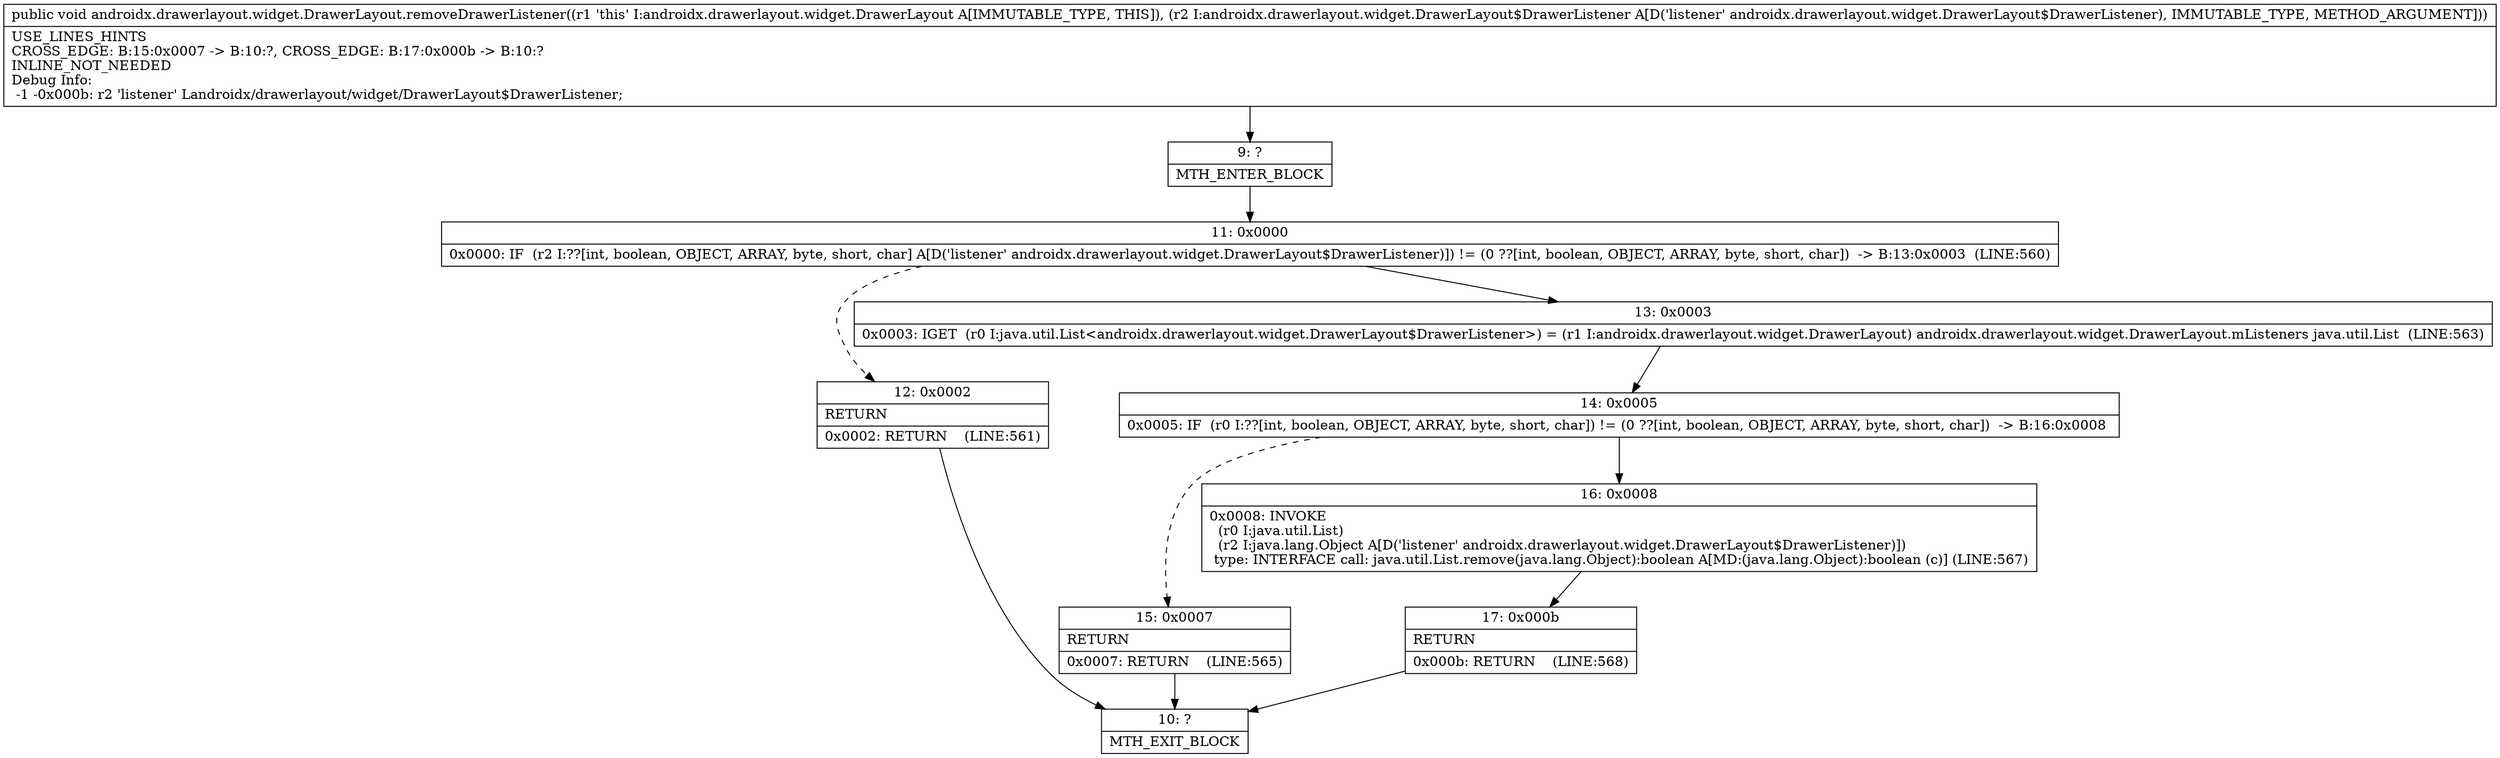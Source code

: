 digraph "CFG forandroidx.drawerlayout.widget.DrawerLayout.removeDrawerListener(Landroidx\/drawerlayout\/widget\/DrawerLayout$DrawerListener;)V" {
Node_9 [shape=record,label="{9\:\ ?|MTH_ENTER_BLOCK\l}"];
Node_11 [shape=record,label="{11\:\ 0x0000|0x0000: IF  (r2 I:??[int, boolean, OBJECT, ARRAY, byte, short, char] A[D('listener' androidx.drawerlayout.widget.DrawerLayout$DrawerListener)]) != (0 ??[int, boolean, OBJECT, ARRAY, byte, short, char])  \-\> B:13:0x0003  (LINE:560)\l}"];
Node_12 [shape=record,label="{12\:\ 0x0002|RETURN\l|0x0002: RETURN    (LINE:561)\l}"];
Node_10 [shape=record,label="{10\:\ ?|MTH_EXIT_BLOCK\l}"];
Node_13 [shape=record,label="{13\:\ 0x0003|0x0003: IGET  (r0 I:java.util.List\<androidx.drawerlayout.widget.DrawerLayout$DrawerListener\>) = (r1 I:androidx.drawerlayout.widget.DrawerLayout) androidx.drawerlayout.widget.DrawerLayout.mListeners java.util.List  (LINE:563)\l}"];
Node_14 [shape=record,label="{14\:\ 0x0005|0x0005: IF  (r0 I:??[int, boolean, OBJECT, ARRAY, byte, short, char]) != (0 ??[int, boolean, OBJECT, ARRAY, byte, short, char])  \-\> B:16:0x0008 \l}"];
Node_15 [shape=record,label="{15\:\ 0x0007|RETURN\l|0x0007: RETURN    (LINE:565)\l}"];
Node_16 [shape=record,label="{16\:\ 0x0008|0x0008: INVOKE  \l  (r0 I:java.util.List)\l  (r2 I:java.lang.Object A[D('listener' androidx.drawerlayout.widget.DrawerLayout$DrawerListener)])\l type: INTERFACE call: java.util.List.remove(java.lang.Object):boolean A[MD:(java.lang.Object):boolean (c)] (LINE:567)\l}"];
Node_17 [shape=record,label="{17\:\ 0x000b|RETURN\l|0x000b: RETURN    (LINE:568)\l}"];
MethodNode[shape=record,label="{public void androidx.drawerlayout.widget.DrawerLayout.removeDrawerListener((r1 'this' I:androidx.drawerlayout.widget.DrawerLayout A[IMMUTABLE_TYPE, THIS]), (r2 I:androidx.drawerlayout.widget.DrawerLayout$DrawerListener A[D('listener' androidx.drawerlayout.widget.DrawerLayout$DrawerListener), IMMUTABLE_TYPE, METHOD_ARGUMENT]))  | USE_LINES_HINTS\lCROSS_EDGE: B:15:0x0007 \-\> B:10:?, CROSS_EDGE: B:17:0x000b \-\> B:10:?\lINLINE_NOT_NEEDED\lDebug Info:\l  \-1 \-0x000b: r2 'listener' Landroidx\/drawerlayout\/widget\/DrawerLayout$DrawerListener;\l}"];
MethodNode -> Node_9;Node_9 -> Node_11;
Node_11 -> Node_12[style=dashed];
Node_11 -> Node_13;
Node_12 -> Node_10;
Node_13 -> Node_14;
Node_14 -> Node_15[style=dashed];
Node_14 -> Node_16;
Node_15 -> Node_10;
Node_16 -> Node_17;
Node_17 -> Node_10;
}

